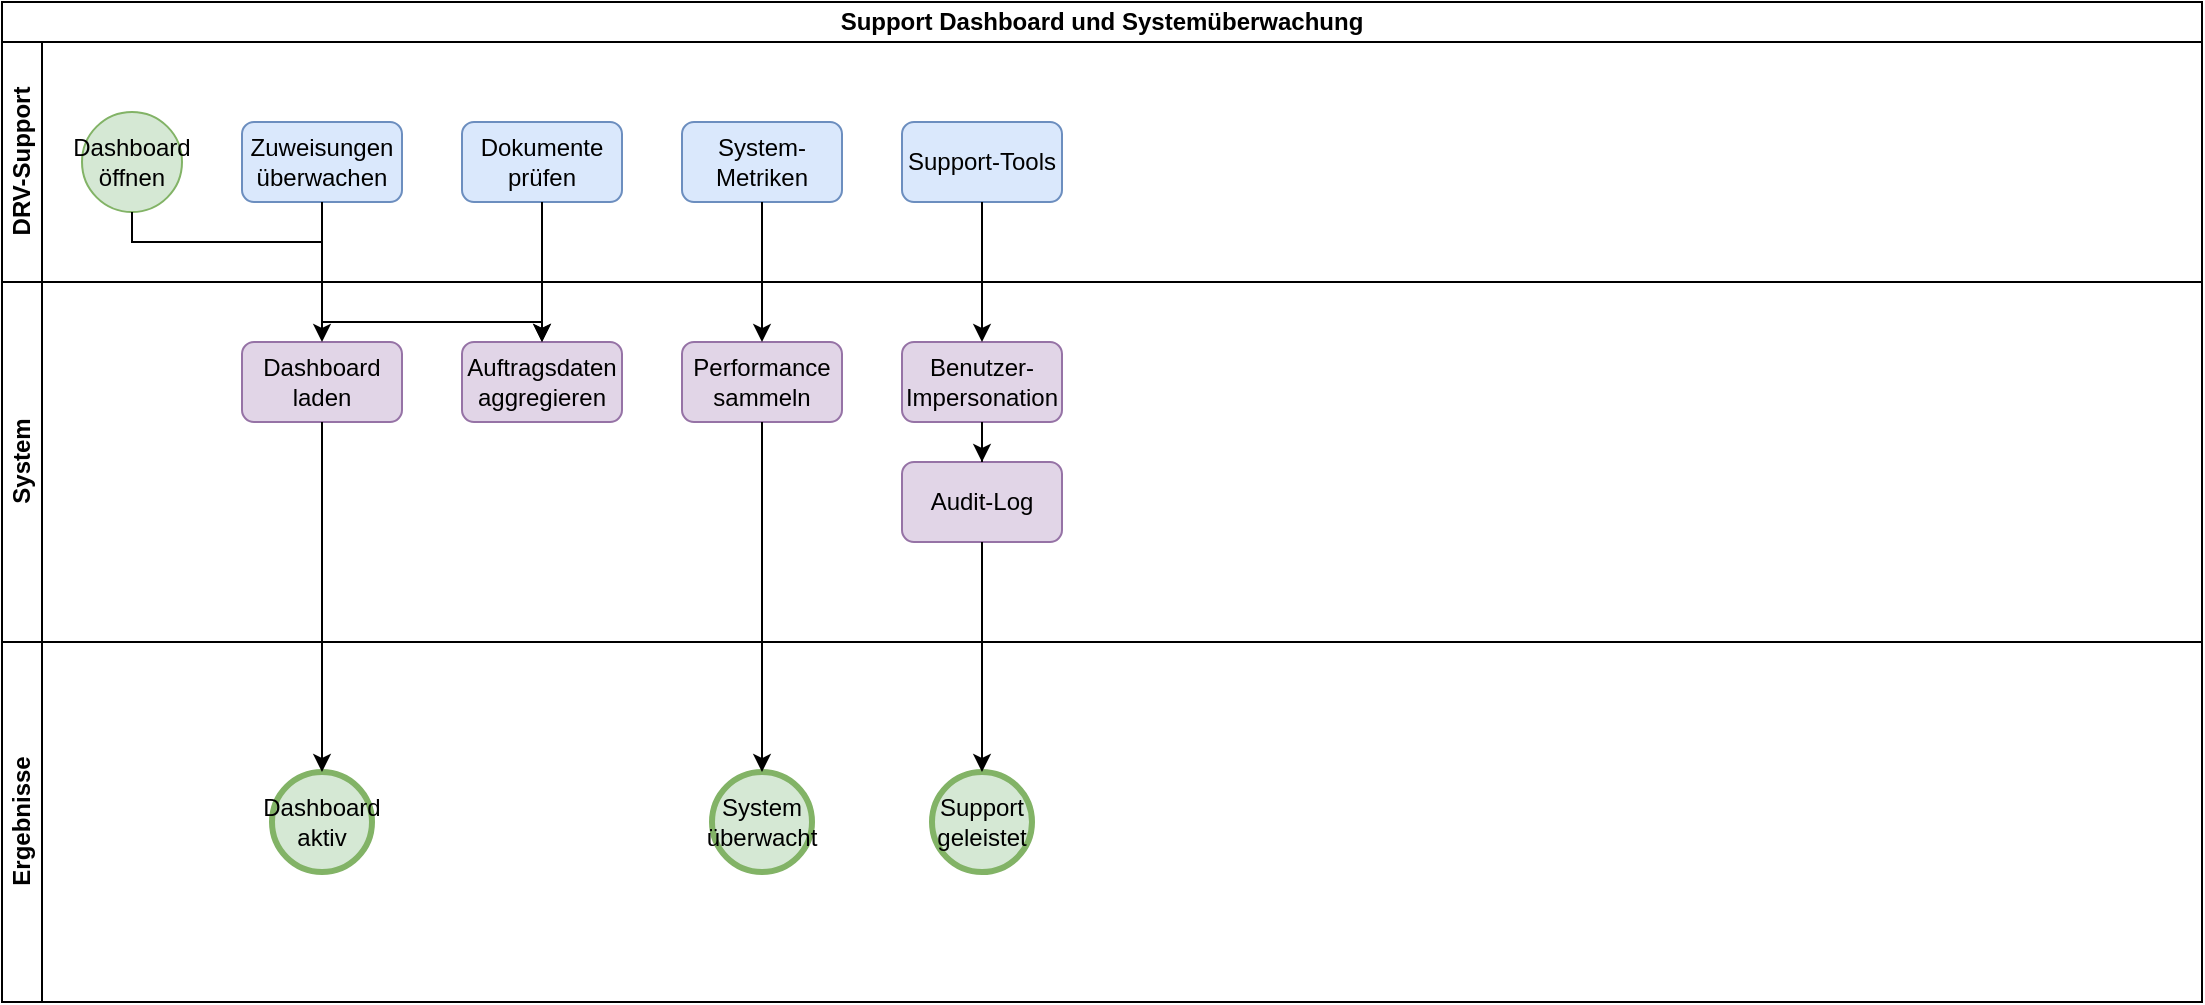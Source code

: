 <mxfile version="28.2.5" type="device">
  <diagram name="UC-07 Support Dashboard und Überwachung" id="bpmn-uc07">
    <mxGraphModel dx="1426" dy="743" grid="1" gridSize="10" guides="1" tooltips="1" connect="1" arrows="1" fold="1" page="1" pageScale="1" pageWidth="1169" pageHeight="827" math="0" shadow="0">
      <root>
        <mxCell id="0" />
        <mxCell id="1" parent="0" />
        
        <mxCell id="pool1" value="Support Dashboard und Systemüberwachung" style="swimlane;html=1;childLayout=stackLayout;resizeParent=1;resizeParentMax=0;horizontal=1;startSize=20;horizontalStack=0;whiteSpace=wrap;" vertex="1" parent="1">
          <mxGeometry x="30" y="40" width="1100" height="500" as="geometry" />
        </mxCell>
        
        <mxCell id="lane1" value="DRV-Support" style="swimlane;html=1;startSize=20;horizontal=0;" vertex="1" parent="pool1">
          <mxGeometry y="20" width="1100" height="120" as="geometry" />
        </mxCell>
        
        <mxCell id="start1" value="Dashboard öffnen" style="ellipse;whiteSpace=wrap;html=1;aspect=fixed;fillColor=#d5e8d4;strokeColor=#82b366;" vertex="1" parent="lane1">
          <mxGeometry x="40" y="35" width="50" height="50" as="geometry" />
        </mxCell>
        
        <mxCell id="task1" value="Zuweisungen überwachen" style="rounded=1;whiteSpace=wrap;html=1;fillColor=#dae8fc;strokeColor=#6c8ebf;" vertex="1" parent="lane1">
          <mxGeometry x="120" y="40" width="80" height="40" as="geometry" />
        </mxCell>
        
        <mxCell id="task2" value="Dokumente prüfen" style="rounded=1;whiteSpace=wrap;html=1;fillColor=#dae8fc;strokeColor=#6c8ebf;" vertex="1" parent="lane1">
          <mxGeometry x="230" y="40" width="80" height="40" as="geometry" />
        </mxCell>
        
        <mxCell id="task3" value="System-Metriken" style="rounded=1;whiteSpace=wrap;html=1;fillColor=#dae8fc;strokeColor=#6c8ebf;" vertex="1" parent="lane1">
          <mxGeometry x="340" y="40" width="80" height="40" as="geometry" />
        </mxCell>
        
        <mxCell id="task4" value="Support-Tools" style="rounded=1;whiteSpace=wrap;html=1;fillColor=#dae8fc;strokeColor=#6c8ebf;" vertex="1" parent="lane1">
          <mxGeometry x="450" y="40" width="80" height="40" as="geometry" />
        </mxCell>
        
        <mxCell id="lane2" value="System" style="swimlane;html=1;startSize=20;horizontal=0;" vertex="1" parent="pool1">
          <mxGeometry y="140" width="1100" height="180" as="geometry" />
        </mxCell>
        
        <mxCell id="task5" value="Dashboard laden" style="rounded=1;whiteSpace=wrap;html=1;fillColor=#e1d5e7;strokeColor=#9673a6;" vertex="1" parent="lane2">
          <mxGeometry x="120" y="30" width="80" height="40" as="geometry" />
        </mxCell>
        
        <mxCell id="task6" value="Auftragsdaten aggregieren" style="rounded=1;whiteSpace=wrap;html=1;fillColor=#e1d5e7;strokeColor=#9673a6;" vertex="1" parent="lane2">
          <mxGeometry x="230" y="30" width="80" height="40" as="geometry" />
        </mxCell>
        
        <mxCell id="task7" value="Performance sammeln" style="rounded=1;whiteSpace=wrap;html=1;fillColor=#e1d5e7;strokeColor=#9673a6;" vertex="1" parent="lane2">
          <mxGeometry x="340" y="30" width="80" height="40" as="geometry" />
        </mxCell>
        
        <mxCell id="task8" value="Benutzer-Impersonation" style="rounded=1;whiteSpace=wrap;html=1;fillColor=#e1d5e7;strokeColor=#9673a6;" vertex="1" parent="lane2">
          <mxGeometry x="450" y="30" width="80" height="40" as="geometry" />
        </mxCell>
        
        <mxCell id="task9" value="Audit-Log" style="rounded=1;whiteSpace=wrap;html=1;fillColor=#e1d5e7;strokeColor=#9673a6;" vertex="1" parent="lane2">
          <mxGeometry x="450" y="90" width="80" height="40" as="geometry" />
        </mxCell>
        
        <mxCell id="lane3" value="Ergebnisse" style="swimlane;html=1;startSize=20;horizontal=0;" vertex="1" parent="pool1">
          <mxGeometry y="320" width="1100" height="180" as="geometry" />
        </mxCell>
        
        <mxCell id="end1" value="Dashboard aktiv" style="ellipse;whiteSpace=wrap;html=1;aspect=fixed;fillColor=#d5e8d4;strokeColor=#82b366;strokeWidth=3;" vertex="1" parent="lane3">
          <mxGeometry x="135" y="65" width="50" height="50" as="geometry" />
        </mxCell>
        
        <mxCell id="end2" value="System überwacht" style="ellipse;whiteSpace=wrap;html=1;aspect=fixed;fillColor=#d5e8d4;strokeColor=#82b366;strokeWidth=3;" vertex="1" parent="lane3">
          <mxGeometry x="355" y="65" width="50" height="50" as="geometry" />
        </mxCell>
        
        <mxCell id="end3" value="Support geleistet" style="ellipse;whiteSpace=wrap;html=1;aspect=fixed;fillColor=#d5e8d4;strokeColor=#82b366;strokeWidth=3;" vertex="1" parent="lane3">
          <mxGeometry x="465" y="65" width="50" height="50" as="geometry" />
        </mxCell>
        
        <mxCell id="flow1" value="" style="edgeStyle=orthogonalEdgeStyle;rounded=0;orthogonalLoop=1;jettySize=auto;html=1;" edge="1" parent="pool1" source="start1" target="task5">
          <mxGeometry relative="1" as="geometry">
            <Array as="points">
              <mxPoint x="65" y="120" />
              <mxPoint x="160" y="120" />
              <mxPoint x="160" y="170" />
            </Array>
          </mxGeometry>
        </mxCell>
        
        <mxCell id="flow2" value="" style="edgeStyle=orthogonalEdgeStyle;rounded=0;orthogonalLoop=1;jettySize=auto;html=1;" edge="1" parent="pool1" source="task5" target="end1">
          <mxGeometry relative="1" as="geometry">
            <Array as="points">
              <mxPoint x="160" y="410" />
            </Array>
          </mxGeometry>
        </mxCell>
        
        <mxCell id="flow3" value="" style="edgeStyle=orthogonalEdgeStyle;rounded=0;orthogonalLoop=1;jettySize=auto;html=1;" edge="1" parent="pool1" source="task1" target="task6">
          <mxGeometry relative="1" as="geometry">
            <Array as="points">
              <mxPoint x="160" y="160" />
              <mxPoint x="270" y="160" />
              <mxPoint x="270" y="170" />
            </Array>
          </mxGeometry>
        </mxCell>
        
        <mxCell id="flow4" value="" style="edgeStyle=orthogonalEdgeStyle;rounded=0;orthogonalLoop=1;jettySize=auto;html=1;" edge="1" parent="pool1" source="task2" target="task6">
          <mxGeometry relative="1" as="geometry">
            <Array as="points">
              <mxPoint x="270" y="160" />
              <mxPoint x="270" y="170" />
            </Array>
          </mxGeometry>
        </mxCell>
        
        <mxCell id="flow5" value="" style="edgeStyle=orthogonalEdgeStyle;rounded=0;orthogonalLoop=1;jettySize=auto;html=1;" edge="1" parent="pool1" source="task3" target="task7">
          <mxGeometry relative="1" as="geometry">
            <Array as="points">
              <mxPoint x="380" y="160" />
              <mxPoint x="380" y="170" />
            </Array>
          </mxGeometry>
        </mxCell>
        
        <mxCell id="flow6" value="" style="edgeStyle=orthogonalEdgeStyle;rounded=0;orthogonalLoop=1;jettySize=auto;html=1;" edge="1" parent="pool1" source="task4" target="task8">
          <mxGeometry relative="1" as="geometry">
            <Array as="points">
              <mxPoint x="490" y="160" />
              <mxPoint x="490" y="170" />
            </Array>
          </mxGeometry>
        </mxCell>
        
        <mxCell id="flow7" value="" style="edgeStyle=orthogonalEdgeStyle;rounded=0;orthogonalLoop=1;jettySize=auto;html=1;" edge="1" parent="pool1" source="task7" target="end2">
          <mxGeometry relative="1" as="geometry">
            <Array as="points">
              <mxPoint x="380" y="410" />
            </Array>
          </mxGeometry>
        </mxCell>
        
        <mxCell id="flow8" value="" style="edgeStyle=orthogonalEdgeStyle;rounded=0;orthogonalLoop=1;jettySize=auto;html=1;" edge="1" parent="pool1" source="task8" target="task9">
          <mxGeometry relative="1" as="geometry" />
        </mxCell>
        
        <mxCell id="flow9" value="" style="edgeStyle=orthogonalEdgeStyle;rounded=0;orthogonalLoop=1;jettySize=auto;html=1;" edge="1" parent="pool1" source="task9" target="end3">
          <mxGeometry relative="1" as="geometry">
            <Array as="points">
              <mxPoint x="490" y="410" />
            </Array>
          </mxGeometry>
        </mxCell>
        
      </root>
    </mxGraphModel>
  </diagram>
</mxfile>
